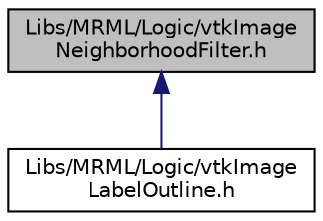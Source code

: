 digraph "Libs/MRML/Logic/vtkImageNeighborhoodFilter.h"
{
  bgcolor="transparent";
  edge [fontname="Helvetica",fontsize="10",labelfontname="Helvetica",labelfontsize="10"];
  node [fontname="Helvetica",fontsize="10",shape=record];
  Node3 [label="Libs/MRML/Logic/vtkImage\lNeighborhoodFilter.h",height=0.2,width=0.4,color="black", fillcolor="grey75", style="filled", fontcolor="black"];
  Node3 -> Node4 [dir="back",color="midnightblue",fontsize="10",style="solid",fontname="Helvetica"];
  Node4 [label="Libs/MRML/Logic/vtkImage\lLabelOutline.h",height=0.2,width=0.4,color="black",URL="$vtkImageLabelOutline_8h.html"];
}
